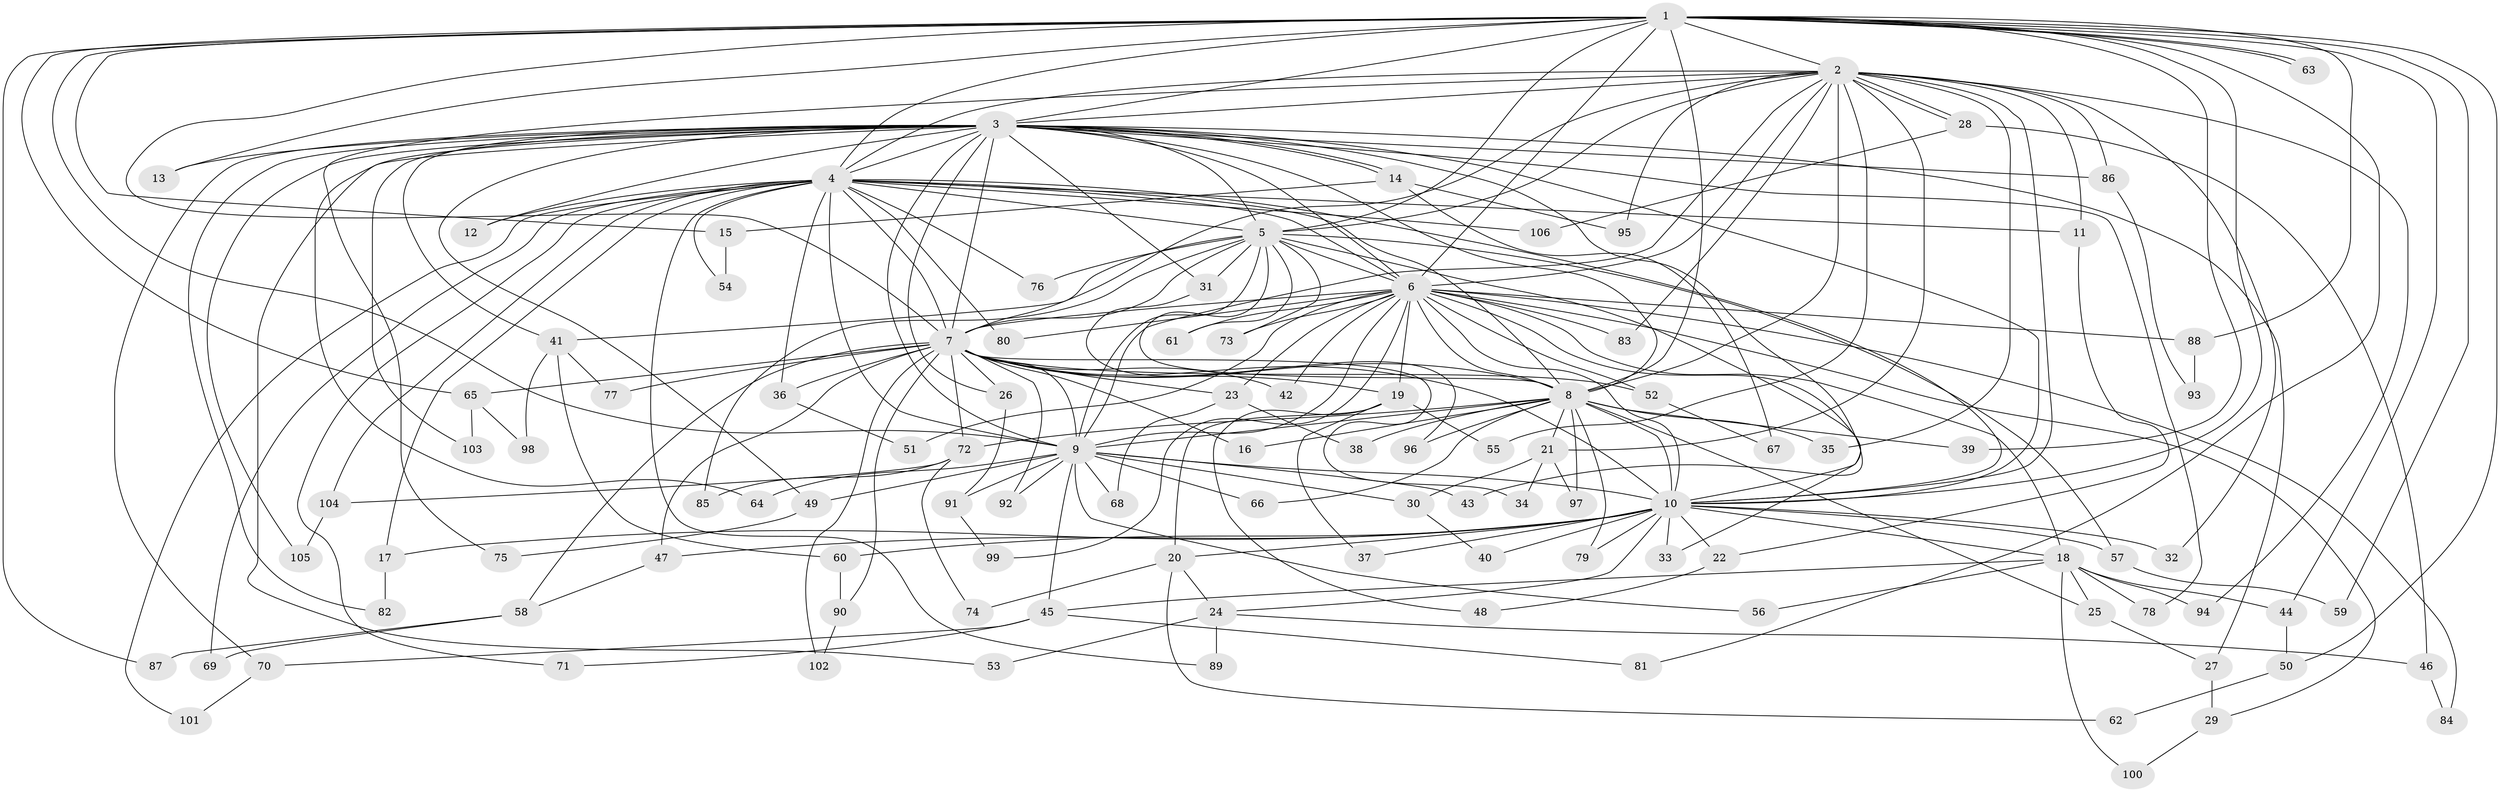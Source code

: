 // coarse degree distribution, {19: 0.06349206349206349, 29: 0.015873015873015872, 13: 0.015873015873015872, 22: 0.031746031746031744, 18: 0.015873015873015872, 3: 0.2222222222222222, 2: 0.4444444444444444, 7: 0.015873015873015872, 6: 0.047619047619047616, 5: 0.047619047619047616, 4: 0.07936507936507936}
// Generated by graph-tools (version 1.1) at 2025/17/03/04/25 18:17:40]
// undirected, 106 vertices, 237 edges
graph export_dot {
graph [start="1"]
  node [color=gray90,style=filled];
  1;
  2;
  3;
  4;
  5;
  6;
  7;
  8;
  9;
  10;
  11;
  12;
  13;
  14;
  15;
  16;
  17;
  18;
  19;
  20;
  21;
  22;
  23;
  24;
  25;
  26;
  27;
  28;
  29;
  30;
  31;
  32;
  33;
  34;
  35;
  36;
  37;
  38;
  39;
  40;
  41;
  42;
  43;
  44;
  45;
  46;
  47;
  48;
  49;
  50;
  51;
  52;
  53;
  54;
  55;
  56;
  57;
  58;
  59;
  60;
  61;
  62;
  63;
  64;
  65;
  66;
  67;
  68;
  69;
  70;
  71;
  72;
  73;
  74;
  75;
  76;
  77;
  78;
  79;
  80;
  81;
  82;
  83;
  84;
  85;
  86;
  87;
  88;
  89;
  90;
  91;
  92;
  93;
  94;
  95;
  96;
  97;
  98;
  99;
  100;
  101;
  102;
  103;
  104;
  105;
  106;
  1 -- 2;
  1 -- 3;
  1 -- 4;
  1 -- 5;
  1 -- 6;
  1 -- 7;
  1 -- 8;
  1 -- 9;
  1 -- 10;
  1 -- 13;
  1 -- 15;
  1 -- 39;
  1 -- 44;
  1 -- 50;
  1 -- 59;
  1 -- 63;
  1 -- 63;
  1 -- 65;
  1 -- 81;
  1 -- 87;
  1 -- 88;
  2 -- 3;
  2 -- 4;
  2 -- 5;
  2 -- 6;
  2 -- 7;
  2 -- 8;
  2 -- 9;
  2 -- 10;
  2 -- 11;
  2 -- 21;
  2 -- 28;
  2 -- 28;
  2 -- 32;
  2 -- 35;
  2 -- 55;
  2 -- 75;
  2 -- 83;
  2 -- 86;
  2 -- 94;
  2 -- 95;
  3 -- 4;
  3 -- 5;
  3 -- 6;
  3 -- 7;
  3 -- 8;
  3 -- 9;
  3 -- 10;
  3 -- 12;
  3 -- 13;
  3 -- 14;
  3 -- 14;
  3 -- 26;
  3 -- 27;
  3 -- 31;
  3 -- 41;
  3 -- 43;
  3 -- 49;
  3 -- 53;
  3 -- 64;
  3 -- 70;
  3 -- 78;
  3 -- 82;
  3 -- 86;
  3 -- 103;
  3 -- 105;
  4 -- 5;
  4 -- 6;
  4 -- 7;
  4 -- 8;
  4 -- 9;
  4 -- 10;
  4 -- 11;
  4 -- 12;
  4 -- 17;
  4 -- 36;
  4 -- 54;
  4 -- 69;
  4 -- 71;
  4 -- 76;
  4 -- 80;
  4 -- 89;
  4 -- 101;
  4 -- 104;
  4 -- 106;
  5 -- 6;
  5 -- 7;
  5 -- 8;
  5 -- 9;
  5 -- 10;
  5 -- 31;
  5 -- 41;
  5 -- 57;
  5 -- 61;
  5 -- 73;
  5 -- 76;
  5 -- 85;
  6 -- 7;
  6 -- 8;
  6 -- 9;
  6 -- 10;
  6 -- 18;
  6 -- 19;
  6 -- 23;
  6 -- 29;
  6 -- 33;
  6 -- 42;
  6 -- 51;
  6 -- 52;
  6 -- 61;
  6 -- 73;
  6 -- 80;
  6 -- 83;
  6 -- 84;
  6 -- 88;
  6 -- 99;
  7 -- 8;
  7 -- 9;
  7 -- 10;
  7 -- 16;
  7 -- 19;
  7 -- 23;
  7 -- 26;
  7 -- 34;
  7 -- 36;
  7 -- 42;
  7 -- 47;
  7 -- 52;
  7 -- 58;
  7 -- 65;
  7 -- 72;
  7 -- 77;
  7 -- 90;
  7 -- 92;
  7 -- 102;
  8 -- 9;
  8 -- 10;
  8 -- 16;
  8 -- 21;
  8 -- 25;
  8 -- 35;
  8 -- 38;
  8 -- 39;
  8 -- 66;
  8 -- 72;
  8 -- 79;
  8 -- 96;
  8 -- 97;
  9 -- 10;
  9 -- 30;
  9 -- 43;
  9 -- 45;
  9 -- 49;
  9 -- 56;
  9 -- 64;
  9 -- 66;
  9 -- 68;
  9 -- 91;
  9 -- 92;
  10 -- 17;
  10 -- 18;
  10 -- 20;
  10 -- 22;
  10 -- 24;
  10 -- 32;
  10 -- 33;
  10 -- 37;
  10 -- 40;
  10 -- 47;
  10 -- 57;
  10 -- 60;
  10 -- 79;
  11 -- 22;
  14 -- 15;
  14 -- 67;
  14 -- 95;
  15 -- 54;
  17 -- 82;
  18 -- 25;
  18 -- 44;
  18 -- 45;
  18 -- 56;
  18 -- 78;
  18 -- 94;
  18 -- 100;
  19 -- 20;
  19 -- 37;
  19 -- 48;
  19 -- 55;
  20 -- 24;
  20 -- 62;
  20 -- 74;
  21 -- 30;
  21 -- 34;
  21 -- 97;
  22 -- 48;
  23 -- 38;
  23 -- 68;
  24 -- 46;
  24 -- 53;
  24 -- 89;
  25 -- 27;
  26 -- 91;
  27 -- 29;
  28 -- 46;
  28 -- 106;
  29 -- 100;
  30 -- 40;
  31 -- 96;
  36 -- 51;
  41 -- 60;
  41 -- 77;
  41 -- 98;
  44 -- 50;
  45 -- 70;
  45 -- 71;
  45 -- 81;
  46 -- 84;
  47 -- 58;
  49 -- 75;
  50 -- 62;
  52 -- 67;
  57 -- 59;
  58 -- 69;
  58 -- 87;
  60 -- 90;
  65 -- 98;
  65 -- 103;
  70 -- 101;
  72 -- 74;
  72 -- 85;
  72 -- 104;
  86 -- 93;
  88 -- 93;
  90 -- 102;
  91 -- 99;
  104 -- 105;
}
